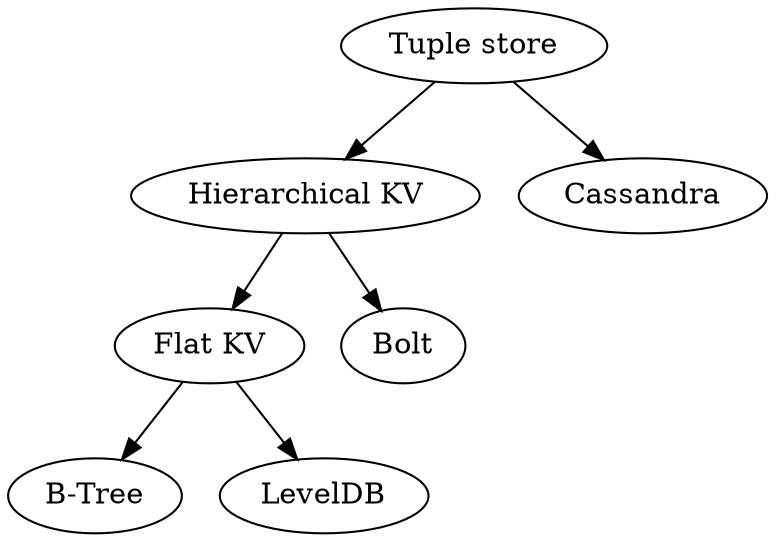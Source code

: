 digraph DBs {
    btree [label="B-Tree"]
    leveldb [label="LevelDB"]
    flat_kv [label="Flat KV" URL="./docs/kv-flat.md"]
    flat_kv -> btree
    flat_kv -> leveldb

    hie_kv [label="Hierarchical KV" URL="./docs/kv-hierarchical.md"]
    bolt [label="Bolt"]
    hie_kv -> bolt
    hie_kv -> flat_kv

    strict_tuple [label="Tuple store" URL="./docs/tuple-strict.md"]
    cassandra [label="Cassandra"]
    // elastic [label="ElasticSearch"]
    // gae_datastore [label="Google\nDatastore"]
    strict_tuple -> hie_kv
    strict_tuple -> cassandra
    // strict_tuple -> elastic
    // strict_tuple -> gae_datastore

    // strict_tuple -> sql_pk
    // sql_pk [label="SQL\n(PK only)"]
    // postgres [label="PostgreSQL"]
    // mysql [label="MySQL"]
    // cockroach [label="CockroachDB"]
    // sql_pk -> postgres
    // sql_pk -> mysql
    // sql_pk -> cockroach

    // strict_tuple -> schema_less_tuple
    // schema_less_tuple  [label="Schema-less\ntuple store"]
    // mongo [label="MongoDB"]
    // couch [label="CouchDB"]
    // schema_less_tuple -> mongo
    // schema_less_tuple -> couch
}